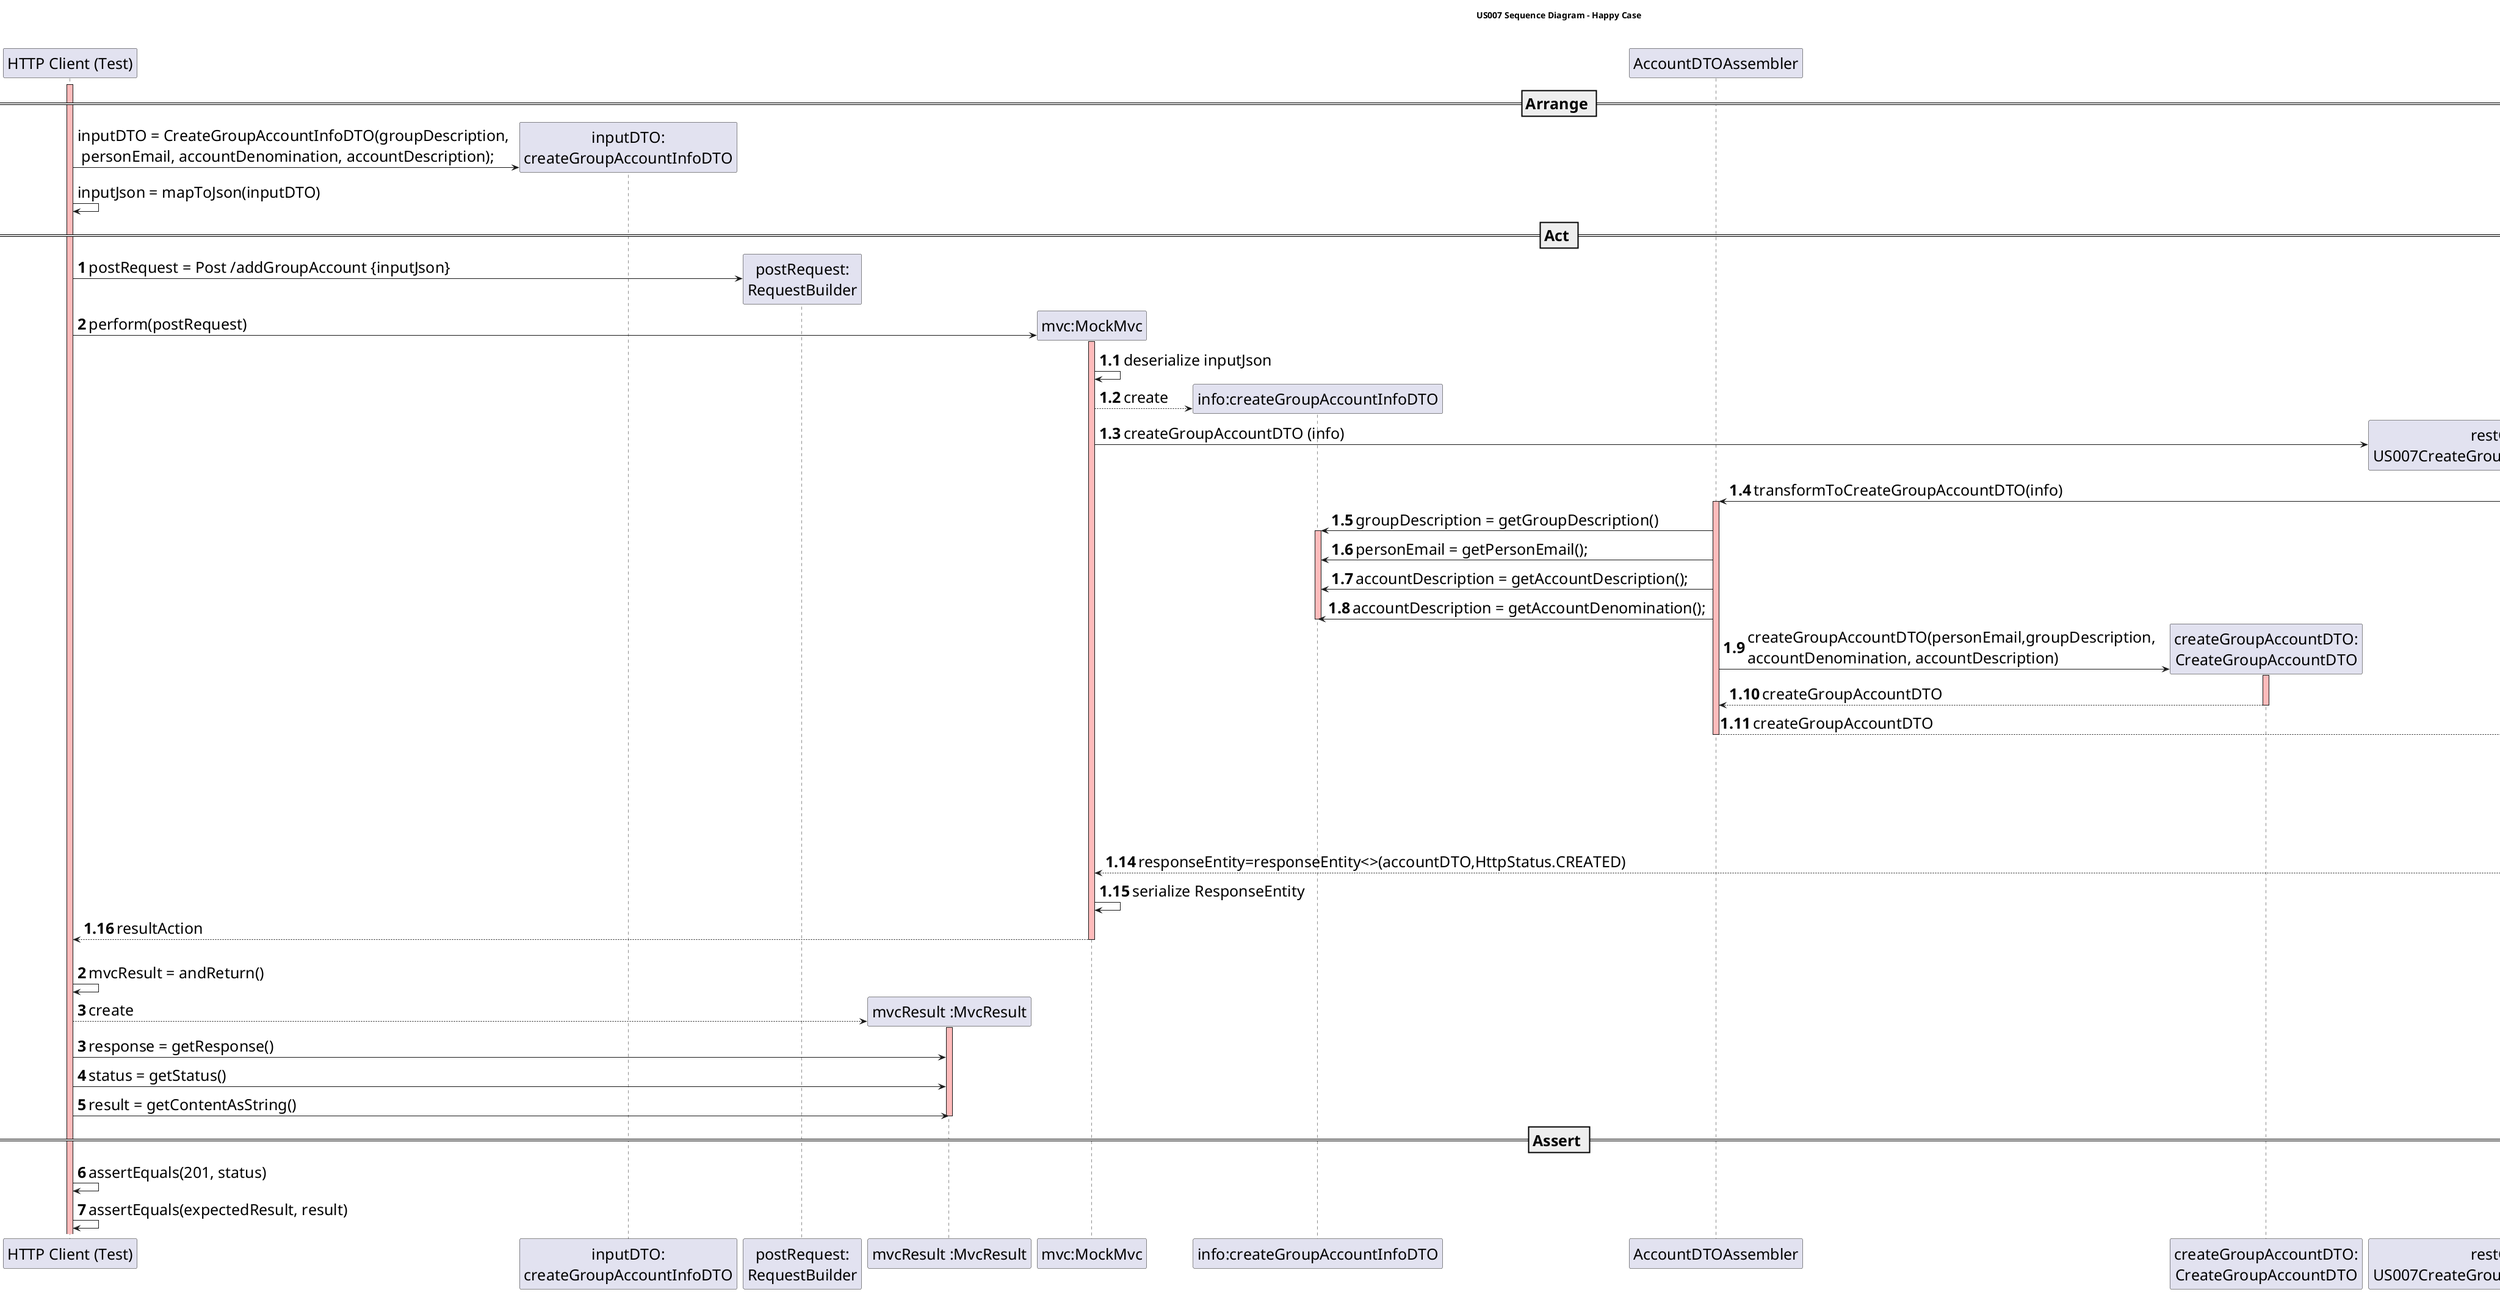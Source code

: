 @startuml
skinparam DefaultFontSize 25
title US007 Sequence Diagram - Happy Case

participant "HTTP Client (Test)"
participant "inputDTO:\ncreateGroupAccountInfoDTO"
participant "postRequest:\nRequestBuilder"
participant "mvcResult :MvcResult"
participant "mvc:MockMvc"
participant "info:createGroupAccountInfoDTO"
participant "AccountDTOAssembler"
participant "createGroupAccountDTO:\nCreateGroupAccountDTO"
participant "restController:\nUS007CreateGroupAccountControllerRest"

== Arrange ==
create "inputDTO:\ncreateGroupAccountInfoDTO"
activate "HTTP Client (Test)" #FFBBBB
"HTTP Client (Test)" -> "inputDTO:\ncreateGroupAccountInfoDTO": inputDTO = CreateGroupAccountInfoDTO(groupDescription,\n personEmail, accountDenomination, accountDescription);
"HTTP Client (Test)" -> "HTTP Client (Test)": inputJson = mapToJson(inputDTO)

== Act ==
autonumber
create "postRequest:\nRequestBuilder"
"HTTP Client (Test)" -> "postRequest:\nRequestBuilder" : postRequest = Post /addGroupAccount {inputJson}
create "mvc:MockMvc"
"HTTP Client (Test)" -> "mvc:MockMvc" : perform(postRequest)
activate "mvc:MockMvc"  #FFBBBB

autonumber 1.1
"mvc:MockMvc" -> "mvc:MockMvc" : deserialize inputJson
create "info:createGroupAccountInfoDTO"
"mvc:MockMvc"-->"info:createGroupAccountInfoDTO" :create

create "restController:\nUS007CreateGroupAccountControllerRest"
"mvc:MockMvc"-> "restController:\nUS007CreateGroupAccountControllerRest": createGroupAccountDTO (info)
activate "restController:\nUS007CreateGroupAccountControllerRest" #FFBBBB

"restController:\nUS007CreateGroupAccountControllerRest"-> "AccountDTOAssembler":transformToCreateGroupAccountDTO(info)
activate "AccountDTOAssembler" #FFBBBB

"AccountDTOAssembler" -> "info:createGroupAccountInfoDTO" : groupDescription = getGroupDescription()
activate "info:createGroupAccountInfoDTO" #FFBBBB
"AccountDTOAssembler" -> "info:createGroupAccountInfoDTO" : personEmail = getPersonEmail();
"AccountDTOAssembler" -> "info:createGroupAccountInfoDTO" : accountDescription = getAccountDescription();
"AccountDTOAssembler" -> "info:createGroupAccountInfoDTO" : accountDescription = getAccountDenomination();
deactivate "info:createGroupAccountInfoDTO"

create "createGroupAccountDTO:\nCreateGroupAccountDTO"
"AccountDTOAssembler" -> "createGroupAccountDTO:\nCreateGroupAccountDTO" : createGroupAccountDTO(personEmail,groupDescription, \naccountDenomination, accountDescription)
activate "createGroupAccountDTO:\nCreateGroupAccountDTO" #FFBBBB
"createGroupAccountDTO:\nCreateGroupAccountDTO" --> "AccountDTOAssembler": createGroupAccountDTO
deactivate "createGroupAccountDTO:\nCreateGroupAccountDTO"

"AccountDTOAssembler" --> "restController:\nUS007CreateGroupAccountControllerRest" : createGroupAccountDTO
deactivate "AccountDTOAssembler"

"restController:\nUS007CreateGroupAccountControllerRest"->"service:US007CreateGroupAccountService": addAccountDTOGroup(createGroupAccountDTO)
activate "service:US007CreateGroupAccountService" #FFBBBB

"service:US007CreateGroupAccountService" --> "restController:\nUS007CreateGroupAccountControllerRest" : accountDTO
deactivate "service:US007CreateGroupAccountService" #FFBBBB

ref over "service:US007CreateGroupAccountService": US007CreateGroupAccountControllerRest_Part2

"restController:\nUS007CreateGroupAccountControllerRest"--> "mvc:MockMvc":responseEntity=responseEntity<>(accountDTO,HttpStatus.CREATED)
deactivate "restController:\nUS007CreateGroupAccountControllerRest"

"mvc:MockMvc" -> "mvc:MockMvc" : serialize ResponseEntity

"HTTP Client (Test)" <-- "mvc:MockMvc" : resultAction
deactivate "mvc:MockMvc"

autonumber 2
|||
"HTTP Client (Test)" -> "HTTP Client (Test)" : mvcResult = andReturn()

create "mvcResult :MvcResult"

"HTTP Client (Test)" --> "mvcResult :MvcResult": create
activate "mvcResult :MvcResult" #FFBBBB

autonumber 3
"HTTP Client (Test)" -> "mvcResult :MvcResult" : response = getResponse()

autonumber 4
"HTTP Client (Test)" -> "mvcResult :MvcResult" : status = getStatus()
"HTTP Client (Test)" -> "mvcResult :MvcResult" : result = getContentAsString()
deactivate "mvcResult :MvcResult" #FFBBBB

== Assert ==

"HTTP Client (Test)" -> "HTTP Client (Test)" : assertEquals(201, status)
"HTTP Client (Test)" -> "HTTP Client (Test)" : assertEquals(expectedResult, result)

deactivate "service:US007CreateGroupAccountService"

@enduml